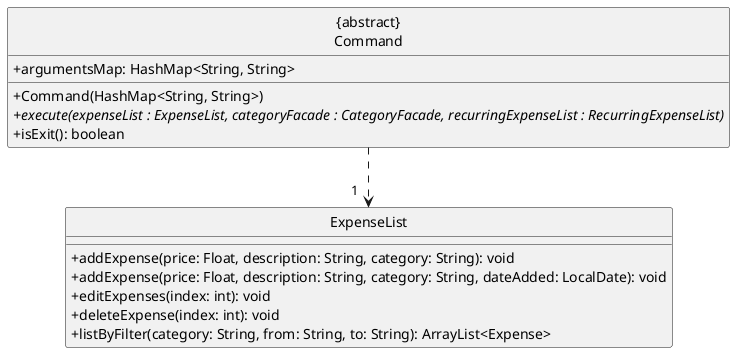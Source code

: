 @startuml
skinparam classAttributeIconSize 0
hide circle

class "{abstract}\nCommand" {
    +argumentsMap: HashMap<String, String>
    +Command(HashMap<String, String>)
    +execute(expenseList : ExpenseList, categoryFacade : CategoryFacade, recurringExpenseList : RecurringExpenseList) {abstract}
    +isExit(): boolean
}

class ExpenseList {
    +addExpense(price: Float, description: String, category: String): void
    +addExpense(price: Float, description: String, category: String, dateAdded: LocalDate): void
    +editExpenses(index: int): void
    +deleteExpense(index: int): void
    +listByFilter(category: String, from: String, to: String): ArrayList<Expense>
}

"{abstract}\nCommand" .down.> " 1   " ExpenseList
@enduml
